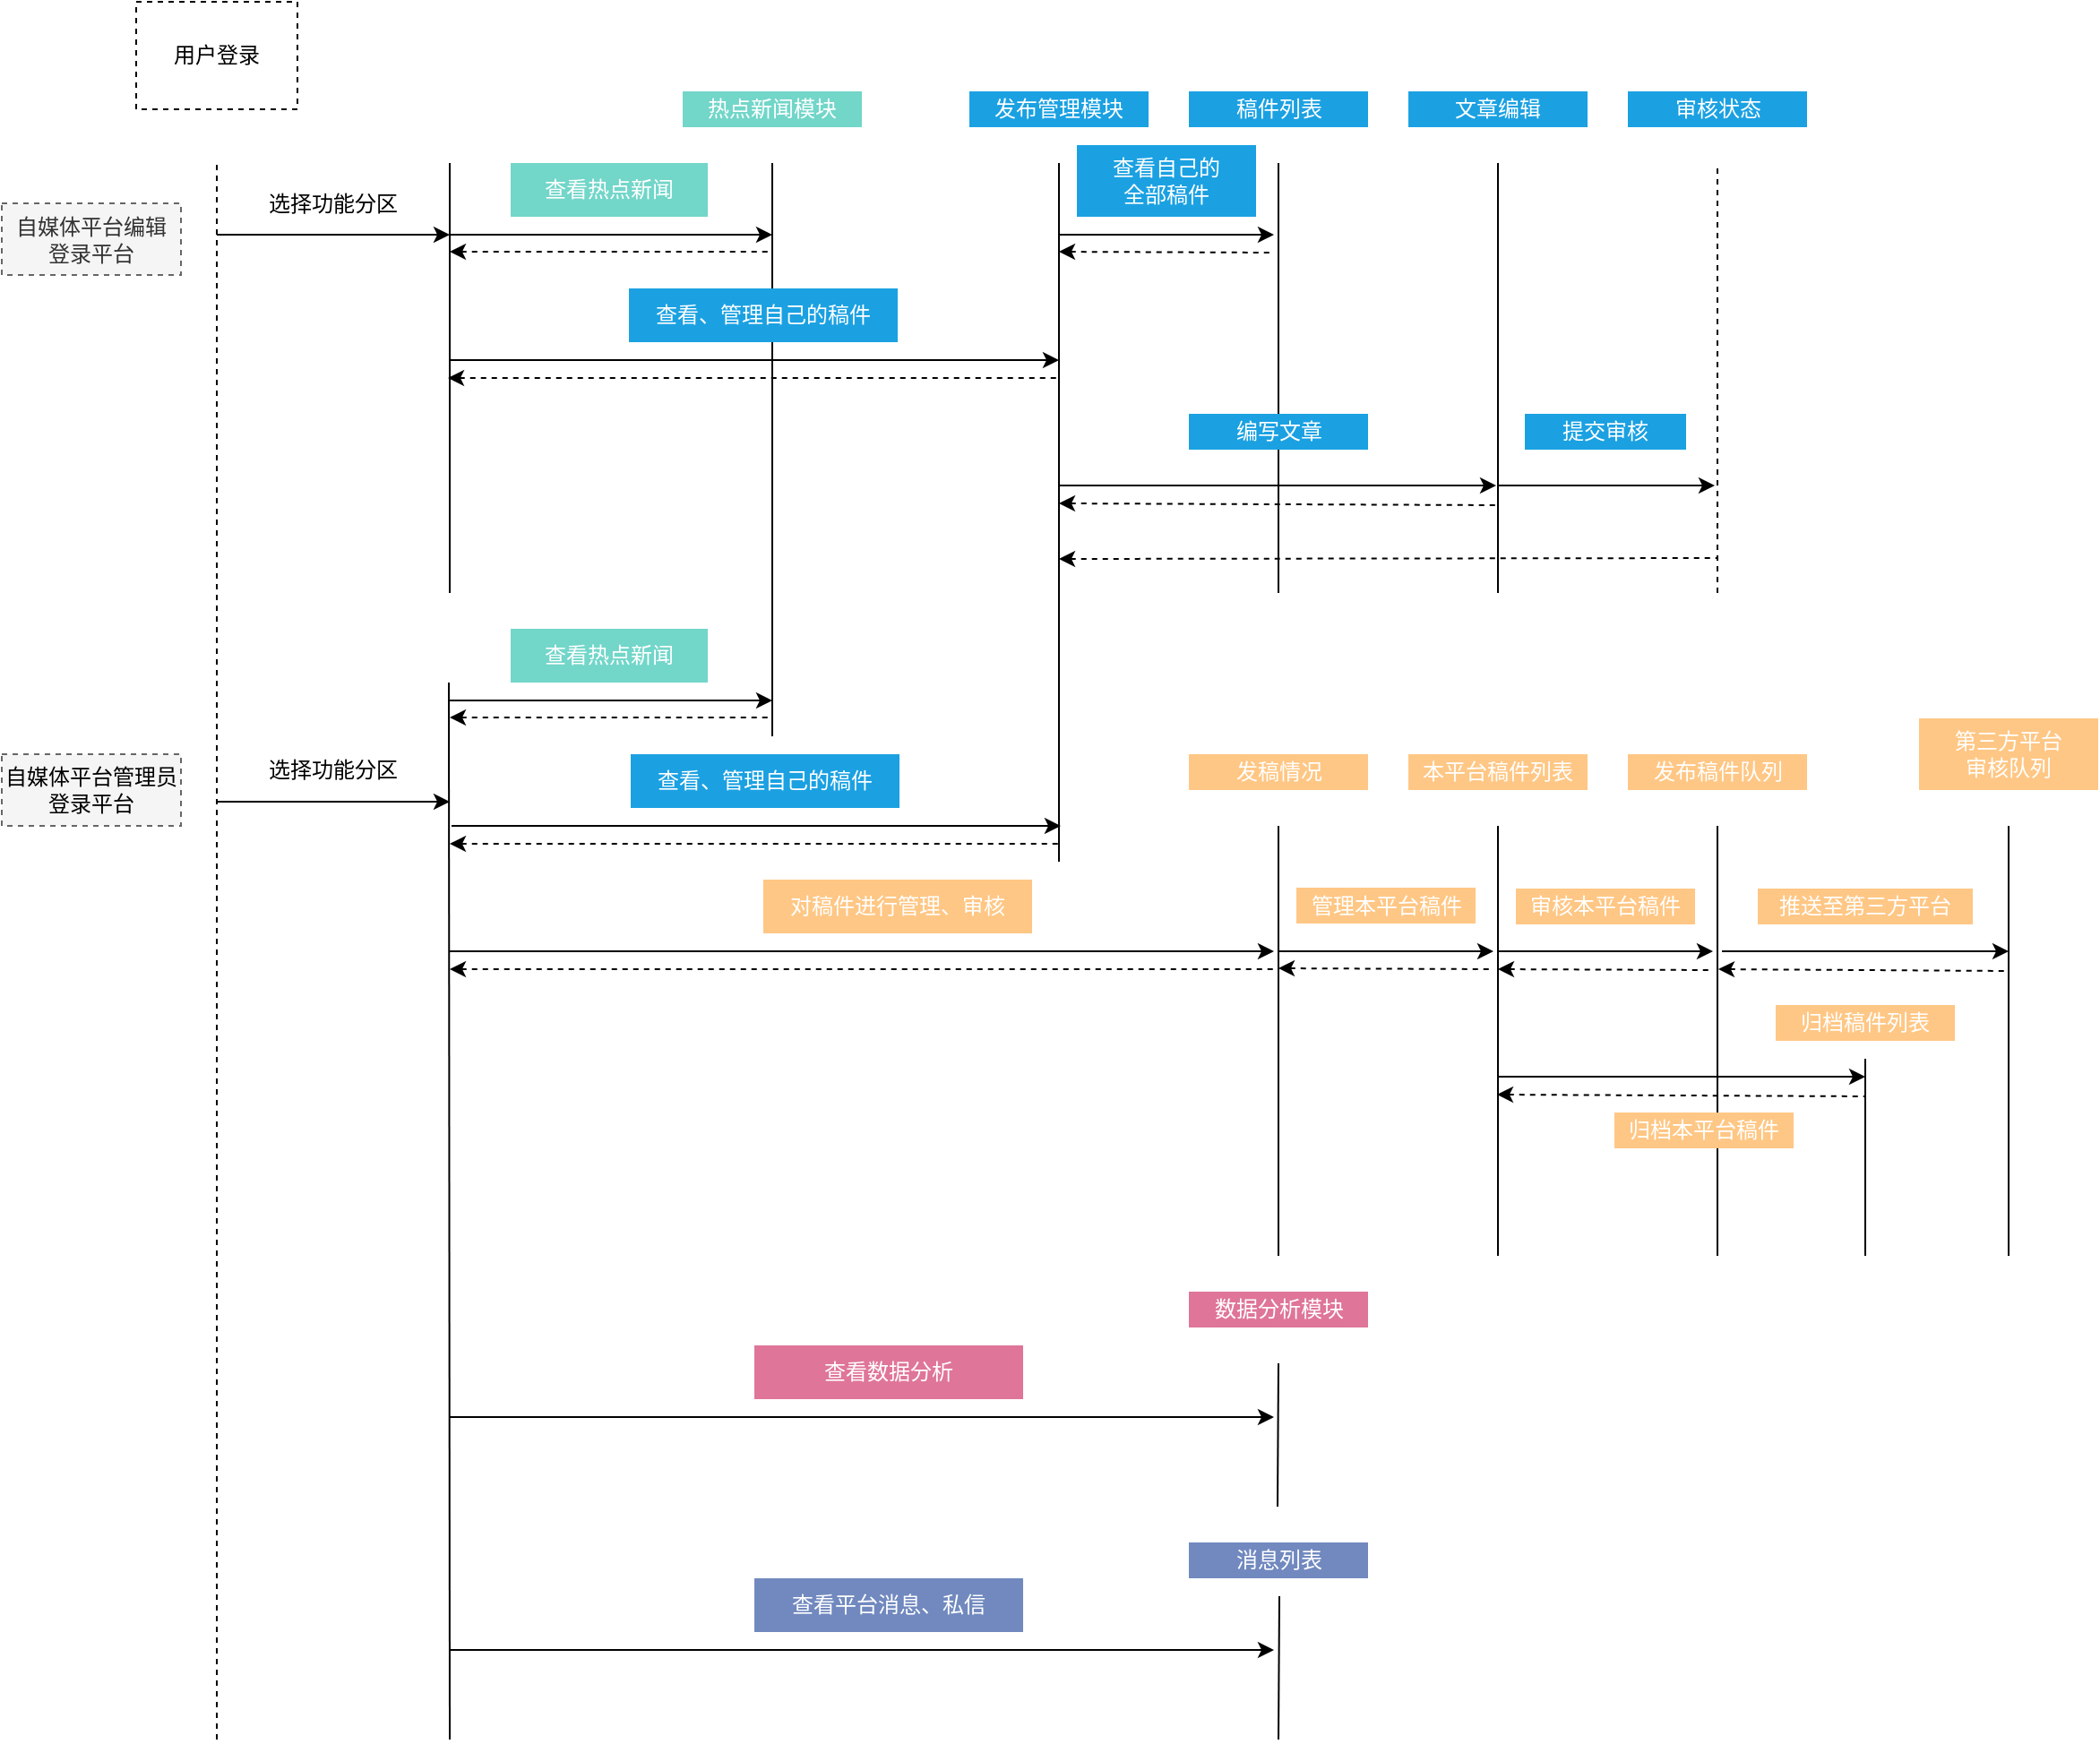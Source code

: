 <mxfile version="11.3.0" type="device" pages="1"><diagram id="HLeTLPxQHlJPXq3hG5YK" name="Page-1"><mxGraphModel dx="2670" dy="1433" grid="1" gridSize="10" guides="1" tooltips="1" connect="1" arrows="1" fold="1" page="1" pageScale="1" pageWidth="827" pageHeight="1169" math="0" shadow="0"><root><mxCell id="0"/><mxCell id="1" parent="0"/><mxCell id="JBw9uPX-bLe68wLzSXSp-6" value="" style="endArrow=none;html=1;fillColor=#60a917;strokeColor=#000000;" edge="1" parent="1"><mxGeometry width="50" height="50" relative="1" as="geometry"><mxPoint x="390" y="480" as="sourcePoint"/><mxPoint x="390" y="160" as="targetPoint"/></mxGeometry></mxCell><mxCell id="JBw9uPX-bLe68wLzSXSp-1" value="" style="endArrow=none;html=1;dashed=1;" edge="1" parent="1"><mxGeometry width="50" height="50" relative="1" as="geometry"><mxPoint x="80" y="1040" as="sourcePoint"/><mxPoint x="80" y="160" as="targetPoint"/></mxGeometry></mxCell><mxCell id="JBw9uPX-bLe68wLzSXSp-2" value="" style="endArrow=none;html=1;" edge="1" parent="1"><mxGeometry width="50" height="50" relative="1" as="geometry"><mxPoint x="210" y="400" as="sourcePoint"/><mxPoint x="210" y="160" as="targetPoint"/></mxGeometry></mxCell><mxCell id="JBw9uPX-bLe68wLzSXSp-3" value="用户登录" style="rounded=0;whiteSpace=wrap;html=1;dashed=1;" vertex="1" parent="1"><mxGeometry x="35" y="70" width="90" height="60" as="geometry"/></mxCell><mxCell id="JBw9uPX-bLe68wLzSXSp-4" value="" style="endArrow=classic;html=1;" edge="1" parent="1"><mxGeometry width="50" height="50" relative="1" as="geometry"><mxPoint x="80" y="200" as="sourcePoint"/><mxPoint x="210" y="200" as="targetPoint"/></mxGeometry></mxCell><mxCell id="JBw9uPX-bLe68wLzSXSp-5" value="选择功能分区" style="text;html=1;strokeColor=none;fillColor=none;align=center;verticalAlign=middle;whiteSpace=wrap;rounded=0;dashed=1;" vertex="1" parent="1"><mxGeometry x="80" y="170" width="130" height="25" as="geometry"/></mxCell><mxCell id="JBw9uPX-bLe68wLzSXSp-7" value="热点新闻模块" style="text;html=1;strokeColor=none;fillColor=#72d6c9;align=center;verticalAlign=middle;whiteSpace=wrap;rounded=0;dashed=1;fontColor=#ffffff;" vertex="1" parent="1"><mxGeometry x="340" y="120" width="100" height="20" as="geometry"/></mxCell><mxCell id="JBw9uPX-bLe68wLzSXSp-8" value="" style="endArrow=none;html=1;fillColor=#1ba1e2;strokeColor=#000000;" edge="1" parent="1"><mxGeometry width="50" height="50" relative="1" as="geometry"><mxPoint x="550" y="550" as="sourcePoint"/><mxPoint x="550" y="160" as="targetPoint"/></mxGeometry></mxCell><mxCell id="JBw9uPX-bLe68wLzSXSp-9" value="发布管理模块" style="text;html=1;strokeColor=none;fillColor=#1ba1e2;align=center;verticalAlign=middle;whiteSpace=wrap;rounded=0;dashed=1;fontColor=#ffffff;" vertex="1" parent="1"><mxGeometry x="500" y="120" width="100" height="20" as="geometry"/></mxCell><mxCell id="JBw9uPX-bLe68wLzSXSp-10" value="" style="endArrow=classic;html=1;" edge="1" parent="1"><mxGeometry width="50" height="50" relative="1" as="geometry"><mxPoint x="210" y="200" as="sourcePoint"/><mxPoint x="390" y="200" as="targetPoint"/></mxGeometry></mxCell><mxCell id="JBw9uPX-bLe68wLzSXSp-11" value="查看热点新闻" style="text;html=1;strokeColor=none;fillColor=#72d6c9;align=center;verticalAlign=middle;whiteSpace=wrap;rounded=0;dashed=1;fontColor=#ffffff;" vertex="1" parent="1"><mxGeometry x="244" y="160" width="110" height="30" as="geometry"/></mxCell><mxCell id="JBw9uPX-bLe68wLzSXSp-12" value="" style="endArrow=classic;html=1;" edge="1" parent="1"><mxGeometry width="50" height="50" relative="1" as="geometry"><mxPoint x="210" y="270" as="sourcePoint"/><mxPoint x="550" y="270" as="targetPoint"/></mxGeometry></mxCell><mxCell id="JBw9uPX-bLe68wLzSXSp-13" value="查看、管理自己的稿件" style="text;html=1;align=center;verticalAlign=middle;whiteSpace=wrap;rounded=0;dashed=1;fillColor=#1ba1e2;strokeColor=none;fontColor=#ffffff;" vertex="1" parent="1"><mxGeometry x="310" y="230" width="150" height="30" as="geometry"/></mxCell><mxCell id="JBw9uPX-bLe68wLzSXSp-14" value="" style="endArrow=none;html=1;startArrow=classic;startFill=1;endFill=0;dashed=1;" edge="1" parent="1"><mxGeometry width="50" height="50" relative="1" as="geometry"><mxPoint x="210" y="209.5" as="sourcePoint"/><mxPoint x="390" y="209.5" as="targetPoint"/></mxGeometry></mxCell><mxCell id="JBw9uPX-bLe68wLzSXSp-15" value="" style="endArrow=none;html=1;startArrow=classic;startFill=1;endFill=0;dashed=1;" edge="1" parent="1"><mxGeometry width="50" height="50" relative="1" as="geometry"><mxPoint x="209" y="280" as="sourcePoint"/><mxPoint x="550" y="280" as="targetPoint"/></mxGeometry></mxCell><mxCell id="JBw9uPX-bLe68wLzSXSp-16" value="" style="endArrow=none;html=1;fillColor=#1ba1e2;strokeColor=#000000;" edge="1" parent="1"><mxGeometry width="50" height="50" relative="1" as="geometry"><mxPoint x="795" y="400" as="sourcePoint"/><mxPoint x="795" y="160" as="targetPoint"/></mxGeometry></mxCell><mxCell id="JBw9uPX-bLe68wLzSXSp-17" value="文章编辑" style="text;html=1;strokeColor=none;fillColor=#1ba1e2;align=center;verticalAlign=middle;whiteSpace=wrap;rounded=0;dashed=1;fontColor=#ffffff;" vertex="1" parent="1"><mxGeometry x="745" y="120" width="100" height="20" as="geometry"/></mxCell><mxCell id="JBw9uPX-bLe68wLzSXSp-18" value="" style="endArrow=none;html=1;fillColor=#1ba1e2;strokeColor=#000000;dashed=1;" edge="1" parent="1"><mxGeometry width="50" height="50" relative="1" as="geometry"><mxPoint x="917.5" y="400" as="sourcePoint"/><mxPoint x="917.5" y="160" as="targetPoint"/></mxGeometry></mxCell><mxCell id="JBw9uPX-bLe68wLzSXSp-19" value="审核状态" style="text;html=1;strokeColor=none;fillColor=#1ba1e2;align=center;verticalAlign=middle;whiteSpace=wrap;rounded=0;dashed=1;fontColor=#ffffff;" vertex="1" parent="1"><mxGeometry x="867.5" y="120" width="100" height="20" as="geometry"/></mxCell><mxCell id="JBw9uPX-bLe68wLzSXSp-20" value="" style="endArrow=none;html=1;fillColor=#1ba1e2;strokeColor=#000000;" edge="1" parent="1"><mxGeometry width="50" height="50" relative="1" as="geometry"><mxPoint x="672.5" y="400" as="sourcePoint"/><mxPoint x="672.5" y="160" as="targetPoint"/></mxGeometry></mxCell><mxCell id="JBw9uPX-bLe68wLzSXSp-21" value="稿件列表" style="text;html=1;strokeColor=none;fillColor=#1ba1e2;align=center;verticalAlign=middle;whiteSpace=wrap;rounded=0;dashed=1;fontColor=#ffffff;" vertex="1" parent="1"><mxGeometry x="622.5" y="120" width="100" height="20" as="geometry"/></mxCell><mxCell id="JBw9uPX-bLe68wLzSXSp-22" value="" style="endArrow=classic;html=1;" edge="1" parent="1"><mxGeometry width="50" height="50" relative="1" as="geometry"><mxPoint x="550" y="200" as="sourcePoint"/><mxPoint x="670" y="200" as="targetPoint"/></mxGeometry></mxCell><mxCell id="JBw9uPX-bLe68wLzSXSp-23" value="" style="endArrow=classic;html=1;" edge="1" parent="1"><mxGeometry width="50" height="50" relative="1" as="geometry"><mxPoint x="550" y="340" as="sourcePoint"/><mxPoint x="794" y="340" as="targetPoint"/></mxGeometry></mxCell><mxCell id="JBw9uPX-bLe68wLzSXSp-24" value="" style="endArrow=classic;html=1;" edge="1" parent="1"><mxGeometry width="50" height="50" relative="1" as="geometry"><mxPoint x="795" y="340" as="sourcePoint"/><mxPoint x="916" y="340" as="targetPoint"/></mxGeometry></mxCell><mxCell id="JBw9uPX-bLe68wLzSXSp-25" value="查看自己的&lt;br&gt;全部稿件" style="text;html=1;strokeColor=none;fillColor=#1ba1e2;align=center;verticalAlign=middle;whiteSpace=wrap;rounded=0;dashed=1;fontColor=#ffffff;" vertex="1" parent="1"><mxGeometry x="560" y="150" width="100" height="40" as="geometry"/></mxCell><mxCell id="JBw9uPX-bLe68wLzSXSp-26" value="编写文章" style="text;html=1;strokeColor=none;fillColor=#1ba1e2;align=center;verticalAlign=middle;whiteSpace=wrap;rounded=0;dashed=1;fontColor=#ffffff;" vertex="1" parent="1"><mxGeometry x="622.5" y="300" width="100" height="20" as="geometry"/></mxCell><mxCell id="JBw9uPX-bLe68wLzSXSp-27" value="提交审核" style="text;html=1;strokeColor=none;fillColor=#1ba1e2;align=center;verticalAlign=middle;whiteSpace=wrap;rounded=0;dashed=1;fontColor=#ffffff;" vertex="1" parent="1"><mxGeometry x="810" y="300" width="90" height="20" as="geometry"/></mxCell><mxCell id="JBw9uPX-bLe68wLzSXSp-28" value="" style="endArrow=none;html=1;startArrow=classic;startFill=1;endFill=0;dashed=1;" edge="1" parent="1"><mxGeometry width="50" height="50" relative="1" as="geometry"><mxPoint x="550.0" y="209.5" as="sourcePoint"/><mxPoint x="670" y="210" as="targetPoint"/></mxGeometry></mxCell><mxCell id="JBw9uPX-bLe68wLzSXSp-29" value="" style="endArrow=none;html=1;startArrow=classic;startFill=1;endFill=0;dashed=1;" edge="1" parent="1"><mxGeometry width="50" height="50" relative="1" as="geometry"><mxPoint x="550" y="350" as="sourcePoint"/><mxPoint x="796" y="351" as="targetPoint"/></mxGeometry></mxCell><mxCell id="JBw9uPX-bLe68wLzSXSp-30" value="" style="endArrow=none;html=1;startArrow=classic;startFill=1;endFill=0;dashed=1;" edge="1" parent="1"><mxGeometry width="50" height="50" relative="1" as="geometry"><mxPoint x="550" y="381" as="sourcePoint"/><mxPoint x="917.5" y="380.5" as="targetPoint"/></mxGeometry></mxCell><mxCell id="JBw9uPX-bLe68wLzSXSp-61" value="" style="endArrow=none;html=1;" edge="1" parent="1"><mxGeometry width="50" height="50" relative="1" as="geometry"><mxPoint x="210" y="1040" as="sourcePoint"/><mxPoint x="209.5" y="450.0" as="targetPoint"/></mxGeometry></mxCell><mxCell id="JBw9uPX-bLe68wLzSXSp-62" value="" style="endArrow=classic;html=1;" edge="1" parent="1"><mxGeometry width="50" height="50" relative="1" as="geometry"><mxPoint x="80.0" y="516.5" as="sourcePoint"/><mxPoint x="210" y="516.5" as="targetPoint"/></mxGeometry></mxCell><mxCell id="JBw9uPX-bLe68wLzSXSp-63" value="选择功能分区" style="text;html=1;strokeColor=none;fillColor=none;align=center;verticalAlign=middle;whiteSpace=wrap;rounded=0;dashed=1;" vertex="1" parent="1"><mxGeometry x="80" y="486.5" width="130" height="24" as="geometry"/></mxCell><mxCell id="JBw9uPX-bLe68wLzSXSp-64" value="" style="endArrow=classic;html=1;" edge="1" parent="1"><mxGeometry width="50" height="50" relative="1" as="geometry"><mxPoint x="210" y="460.0" as="sourcePoint"/><mxPoint x="390" y="460.0" as="targetPoint"/></mxGeometry></mxCell><mxCell id="JBw9uPX-bLe68wLzSXSp-65" value="查看热点新闻" style="text;html=1;strokeColor=none;fillColor=#72d6c9;align=center;verticalAlign=middle;whiteSpace=wrap;rounded=0;dashed=1;fontColor=#ffffff;" vertex="1" parent="1"><mxGeometry x="244" y="420" width="110" height="30" as="geometry"/></mxCell><mxCell id="JBw9uPX-bLe68wLzSXSp-66" value="" style="endArrow=none;html=1;startArrow=classic;startFill=1;endFill=0;dashed=1;" edge="1" parent="1"><mxGeometry width="50" height="50" relative="1" as="geometry"><mxPoint x="210" y="469.5" as="sourcePoint"/><mxPoint x="390" y="469.5" as="targetPoint"/></mxGeometry></mxCell><mxCell id="JBw9uPX-bLe68wLzSXSp-67" value="" style="endArrow=classic;html=1;" edge="1" parent="1"><mxGeometry width="50" height="50" relative="1" as="geometry"><mxPoint x="211" y="530.0" as="sourcePoint"/><mxPoint x="551" y="530.0" as="targetPoint"/></mxGeometry></mxCell><mxCell id="JBw9uPX-bLe68wLzSXSp-68" value="查看、管理自己的稿件" style="text;html=1;align=center;verticalAlign=middle;whiteSpace=wrap;rounded=0;dashed=1;fillColor=#1ba1e2;strokeColor=none;fontColor=#ffffff;" vertex="1" parent="1"><mxGeometry x="311" y="490" width="150" height="30" as="geometry"/></mxCell><mxCell id="JBw9uPX-bLe68wLzSXSp-69" value="" style="endArrow=none;html=1;startArrow=classic;startFill=1;endFill=0;dashed=1;" edge="1" parent="1"><mxGeometry width="50" height="50" relative="1" as="geometry"><mxPoint x="210" y="540.0" as="sourcePoint"/><mxPoint x="551" y="540.0" as="targetPoint"/></mxGeometry></mxCell><mxCell id="JBw9uPX-bLe68wLzSXSp-70" value="自媒体平台编辑&lt;br&gt;登录平台" style="text;html=1;strokeColor=#666666;fillColor=#f5f5f5;align=center;verticalAlign=middle;whiteSpace=wrap;rounded=0;dashed=1;fontColor=#333333;" vertex="1" parent="1"><mxGeometry x="-40" y="182.5" width="100" height="40" as="geometry"/></mxCell><mxCell id="JBw9uPX-bLe68wLzSXSp-71" value="&lt;span style=&quot;color: rgb(0 , 0 , 0)&quot;&gt;自媒体平台管理员&lt;/span&gt;&lt;br style=&quot;color: rgb(0 , 0 , 0)&quot;&gt;&lt;span style=&quot;color: rgb(0 , 0 , 0)&quot;&gt;登录平台&lt;/span&gt;" style="text;html=1;strokeColor=#666666;fillColor=#f5f5f5;align=center;verticalAlign=middle;whiteSpace=wrap;rounded=0;dashed=1;fontColor=#333333;" vertex="1" parent="1"><mxGeometry x="-40" y="490" width="100" height="40" as="geometry"/></mxCell><mxCell id="JBw9uPX-bLe68wLzSXSp-72" value="" style="endArrow=none;html=1;fillColor=#1ba1e2;strokeColor=#000000;" edge="1" parent="1"><mxGeometry width="50" height="50" relative="1" as="geometry"><mxPoint x="672.5" y="770" as="sourcePoint"/><mxPoint x="672.5" y="530" as="targetPoint"/></mxGeometry></mxCell><mxCell id="JBw9uPX-bLe68wLzSXSp-73" value="发稿情况" style="text;html=1;strokeColor=none;fillColor=#FFC785;align=center;verticalAlign=middle;whiteSpace=wrap;rounded=0;dashed=1;fontColor=#ffffff;" vertex="1" parent="1"><mxGeometry x="622.5" y="490" width="100" height="20" as="geometry"/></mxCell><mxCell id="JBw9uPX-bLe68wLzSXSp-74" value="" style="endArrow=classic;html=1;" edge="1" parent="1"><mxGeometry width="50" height="50" relative="1" as="geometry"><mxPoint x="210" y="600" as="sourcePoint"/><mxPoint x="670" y="600" as="targetPoint"/></mxGeometry></mxCell><mxCell id="JBw9uPX-bLe68wLzSXSp-75" value="对稿件进行管理、审核" style="text;html=1;align=center;verticalAlign=middle;whiteSpace=wrap;rounded=0;dashed=1;fillColor=#ffc785;strokeColor=none;fontColor=#ffffff;" vertex="1" parent="1"><mxGeometry x="385" y="560" width="150" height="30" as="geometry"/></mxCell><mxCell id="JBw9uPX-bLe68wLzSXSp-76" value="" style="endArrow=none;html=1;startArrow=classic;startFill=1;endFill=0;dashed=1;" edge="1" parent="1"><mxGeometry width="50" height="50" relative="1" as="geometry"><mxPoint x="210" y="610" as="sourcePoint"/><mxPoint x="670" y="610" as="targetPoint"/></mxGeometry></mxCell><mxCell id="JBw9uPX-bLe68wLzSXSp-77" value="" style="endArrow=none;html=1;fillColor=#1ba1e2;strokeColor=#000000;" edge="1" parent="1"><mxGeometry width="50" height="50" relative="1" as="geometry"><mxPoint x="795.0" y="770" as="sourcePoint"/><mxPoint x="795.0" y="530" as="targetPoint"/></mxGeometry></mxCell><mxCell id="JBw9uPX-bLe68wLzSXSp-78" value="本平台稿件列表" style="text;html=1;strokeColor=none;fillColor=#FFC785;align=center;verticalAlign=middle;whiteSpace=wrap;rounded=0;dashed=1;fontColor=#ffffff;" vertex="1" parent="1"><mxGeometry x="745" y="490" width="100" height="20" as="geometry"/></mxCell><mxCell id="JBw9uPX-bLe68wLzSXSp-79" value="" style="endArrow=classic;html=1;" edge="1" parent="1"><mxGeometry width="50" height="50" relative="1" as="geometry"><mxPoint x="672.5" y="600" as="sourcePoint"/><mxPoint x="792.5" y="600" as="targetPoint"/></mxGeometry></mxCell><mxCell id="JBw9uPX-bLe68wLzSXSp-80" value="" style="endArrow=none;html=1;startArrow=classic;startFill=1;endFill=0;dashed=1;" edge="1" parent="1"><mxGeometry width="50" height="50" relative="1" as="geometry"><mxPoint x="672.5" y="609.5" as="sourcePoint"/><mxPoint x="792.5" y="610" as="targetPoint"/></mxGeometry></mxCell><mxCell id="JBw9uPX-bLe68wLzSXSp-81" value="管理本平台稿件" style="text;html=1;strokeColor=none;fillColor=#FFC785;align=center;verticalAlign=middle;whiteSpace=wrap;rounded=0;dashed=1;fontColor=#ffffff;" vertex="1" parent="1"><mxGeometry x="682.5" y="564.5" width="100" height="20" as="geometry"/></mxCell><mxCell id="JBw9uPX-bLe68wLzSXSp-82" value="" style="endArrow=none;html=1;fillColor=#1ba1e2;strokeColor=#000000;" edge="1" parent="1"><mxGeometry width="50" height="50" relative="1" as="geometry"><mxPoint x="917.5" y="770" as="sourcePoint"/><mxPoint x="917.5" y="530" as="targetPoint"/></mxGeometry></mxCell><mxCell id="JBw9uPX-bLe68wLzSXSp-83" value="发布稿件队列" style="text;html=1;strokeColor=none;fillColor=#FFC785;align=center;verticalAlign=middle;whiteSpace=wrap;rounded=0;dashed=1;fontColor=#ffffff;" vertex="1" parent="1"><mxGeometry x="867.5" y="490" width="100" height="20" as="geometry"/></mxCell><mxCell id="JBw9uPX-bLe68wLzSXSp-84" value="" style="endArrow=none;html=1;fillColor=#1ba1e2;strokeColor=#000000;" edge="1" parent="1"><mxGeometry width="50" height="50" relative="1" as="geometry"><mxPoint x="1000" y="770" as="sourcePoint"/><mxPoint x="1000" y="660" as="targetPoint"/></mxGeometry></mxCell><mxCell id="JBw9uPX-bLe68wLzSXSp-86" value="审核本平台稿件" style="text;html=1;strokeColor=none;fillColor=#FFC785;align=center;verticalAlign=middle;whiteSpace=wrap;rounded=0;dashed=1;fontColor=#ffffff;" vertex="1" parent="1"><mxGeometry x="805" y="565" width="100" height="20" as="geometry"/></mxCell><mxCell id="JBw9uPX-bLe68wLzSXSp-87" value="" style="endArrow=classic;html=1;" edge="1" parent="1"><mxGeometry width="50" height="50" relative="1" as="geometry"><mxPoint x="795.0" y="600" as="sourcePoint"/><mxPoint x="915.0" y="600" as="targetPoint"/></mxGeometry></mxCell><mxCell id="JBw9uPX-bLe68wLzSXSp-88" value="归档本平台稿件" style="text;html=1;strokeColor=none;fillColor=#FFC785;align=center;verticalAlign=middle;whiteSpace=wrap;rounded=0;dashed=1;fontColor=#ffffff;" vertex="1" parent="1"><mxGeometry x="860" y="690" width="100" height="20" as="geometry"/></mxCell><mxCell id="JBw9uPX-bLe68wLzSXSp-89" value="" style="endArrow=classic;html=1;" edge="1" parent="1"><mxGeometry width="50" height="50" relative="1" as="geometry"><mxPoint x="795.0" y="670" as="sourcePoint"/><mxPoint x="1000" y="670" as="targetPoint"/></mxGeometry></mxCell><mxCell id="JBw9uPX-bLe68wLzSXSp-90" value="" style="endArrow=none;html=1;startArrow=classic;startFill=1;endFill=0;dashed=1;" edge="1" parent="1"><mxGeometry width="50" height="50" relative="1" as="geometry"><mxPoint x="795.0" y="610.0" as="sourcePoint"/><mxPoint x="915.0" y="610.5" as="targetPoint"/></mxGeometry></mxCell><mxCell id="JBw9uPX-bLe68wLzSXSp-91" value="" style="endArrow=none;html=1;startArrow=classic;startFill=1;endFill=0;dashed=1;" edge="1" parent="1"><mxGeometry width="50" height="50" relative="1" as="geometry"><mxPoint x="794.5" y="680.0" as="sourcePoint"/><mxPoint x="1000" y="681" as="targetPoint"/></mxGeometry></mxCell><mxCell id="JBw9uPX-bLe68wLzSXSp-92" value="" style="endArrow=none;html=1;fillColor=#1ba1e2;strokeColor=#000000;" edge="1" parent="1"><mxGeometry width="50" height="50" relative="1" as="geometry"><mxPoint x="1080.0" y="770" as="sourcePoint"/><mxPoint x="1080.0" y="530" as="targetPoint"/></mxGeometry></mxCell><mxCell id="JBw9uPX-bLe68wLzSXSp-93" value="第三方平台&lt;br&gt;审核队列" style="text;html=1;strokeColor=none;fillColor=#FFC785;align=center;verticalAlign=middle;whiteSpace=wrap;rounded=0;dashed=1;fontColor=#ffffff;" vertex="1" parent="1"><mxGeometry x="1030" y="470" width="100" height="40" as="geometry"/></mxCell><mxCell id="JBw9uPX-bLe68wLzSXSp-85" value="归档稿件列表" style="text;html=1;strokeColor=none;fillColor=#FFC785;align=center;verticalAlign=middle;whiteSpace=wrap;rounded=0;dashed=1;fontColor=#ffffff;" vertex="1" parent="1"><mxGeometry x="950" y="630" width="100" height="20" as="geometry"/></mxCell><mxCell id="JBw9uPX-bLe68wLzSXSp-94" value="推送至第三方平台" style="text;html=1;strokeColor=none;fillColor=#FFC785;align=center;verticalAlign=middle;whiteSpace=wrap;rounded=0;dashed=1;fontColor=#ffffff;" vertex="1" parent="1"><mxGeometry x="940" y="565" width="120" height="20" as="geometry"/></mxCell><mxCell id="JBw9uPX-bLe68wLzSXSp-95" value="" style="endArrow=classic;html=1;" edge="1" parent="1"><mxGeometry width="50" height="50" relative="1" as="geometry"><mxPoint x="920.0" y="600" as="sourcePoint"/><mxPoint x="1080" y="600" as="targetPoint"/></mxGeometry></mxCell><mxCell id="JBw9uPX-bLe68wLzSXSp-96" value="" style="endArrow=none;html=1;startArrow=classic;startFill=1;endFill=0;dashed=1;" edge="1" parent="1"><mxGeometry width="50" height="50" relative="1" as="geometry"><mxPoint x="918.0" y="610.0" as="sourcePoint"/><mxPoint x="1080" y="611" as="targetPoint"/></mxGeometry></mxCell><mxCell id="JBw9uPX-bLe68wLzSXSp-97" value="" style="endArrow=classic;html=1;" edge="1" parent="1"><mxGeometry width="50" height="50" relative="1" as="geometry"><mxPoint x="210" y="860" as="sourcePoint"/><mxPoint x="670" y="860" as="targetPoint"/></mxGeometry></mxCell><mxCell id="JBw9uPX-bLe68wLzSXSp-98" value="查看数据分析" style="text;html=1;align=center;verticalAlign=middle;whiteSpace=wrap;rounded=0;dashed=1;fillColor=#df7599;strokeColor=none;fontColor=#ffffff;" vertex="1" parent="1"><mxGeometry x="380" y="820" width="150" height="30" as="geometry"/></mxCell><mxCell id="JBw9uPX-bLe68wLzSXSp-99" value="" style="endArrow=none;html=1;fillColor=#1ba1e2;strokeColor=#000000;" edge="1" parent="1"><mxGeometry width="50" height="50" relative="1" as="geometry"><mxPoint x="672" y="910" as="sourcePoint"/><mxPoint x="672.5" y="830" as="targetPoint"/></mxGeometry></mxCell><mxCell id="JBw9uPX-bLe68wLzSXSp-100" value="数据分析模块" style="text;html=1;strokeColor=none;fillColor=#DF7599;align=center;verticalAlign=middle;whiteSpace=wrap;rounded=0;dashed=1;fontColor=#ffffff;" vertex="1" parent="1"><mxGeometry x="622.5" y="790" width="100" height="20" as="geometry"/></mxCell><mxCell id="JBw9uPX-bLe68wLzSXSp-101" value="" style="endArrow=classic;html=1;" edge="1" parent="1"><mxGeometry width="50" height="50" relative="1" as="geometry"><mxPoint x="210" y="990" as="sourcePoint"/><mxPoint x="670" y="990" as="targetPoint"/></mxGeometry></mxCell><mxCell id="JBw9uPX-bLe68wLzSXSp-102" value="查看平台消息、私信" style="text;html=1;align=center;verticalAlign=middle;whiteSpace=wrap;rounded=0;dashed=1;fillColor=#7189BF;strokeColor=none;fontColor=#ffffff;" vertex="1" parent="1"><mxGeometry x="380" y="950" width="150" height="30" as="geometry"/></mxCell><mxCell id="JBw9uPX-bLe68wLzSXSp-103" value="" style="endArrow=none;html=1;fillColor=#1ba1e2;strokeColor=#000000;" edge="1" parent="1"><mxGeometry width="50" height="50" relative="1" as="geometry"><mxPoint x="672.5" y="1040" as="sourcePoint"/><mxPoint x="673.0" y="960" as="targetPoint"/></mxGeometry></mxCell><mxCell id="JBw9uPX-bLe68wLzSXSp-104" value="消息列表" style="text;html=1;strokeColor=none;fillColor=#7189bf;align=center;verticalAlign=middle;whiteSpace=wrap;rounded=0;dashed=1;fontColor=#ffffff;" vertex="1" parent="1"><mxGeometry x="622.5" y="930" width="100" height="20" as="geometry"/></mxCell></root></mxGraphModel></diagram></mxfile>